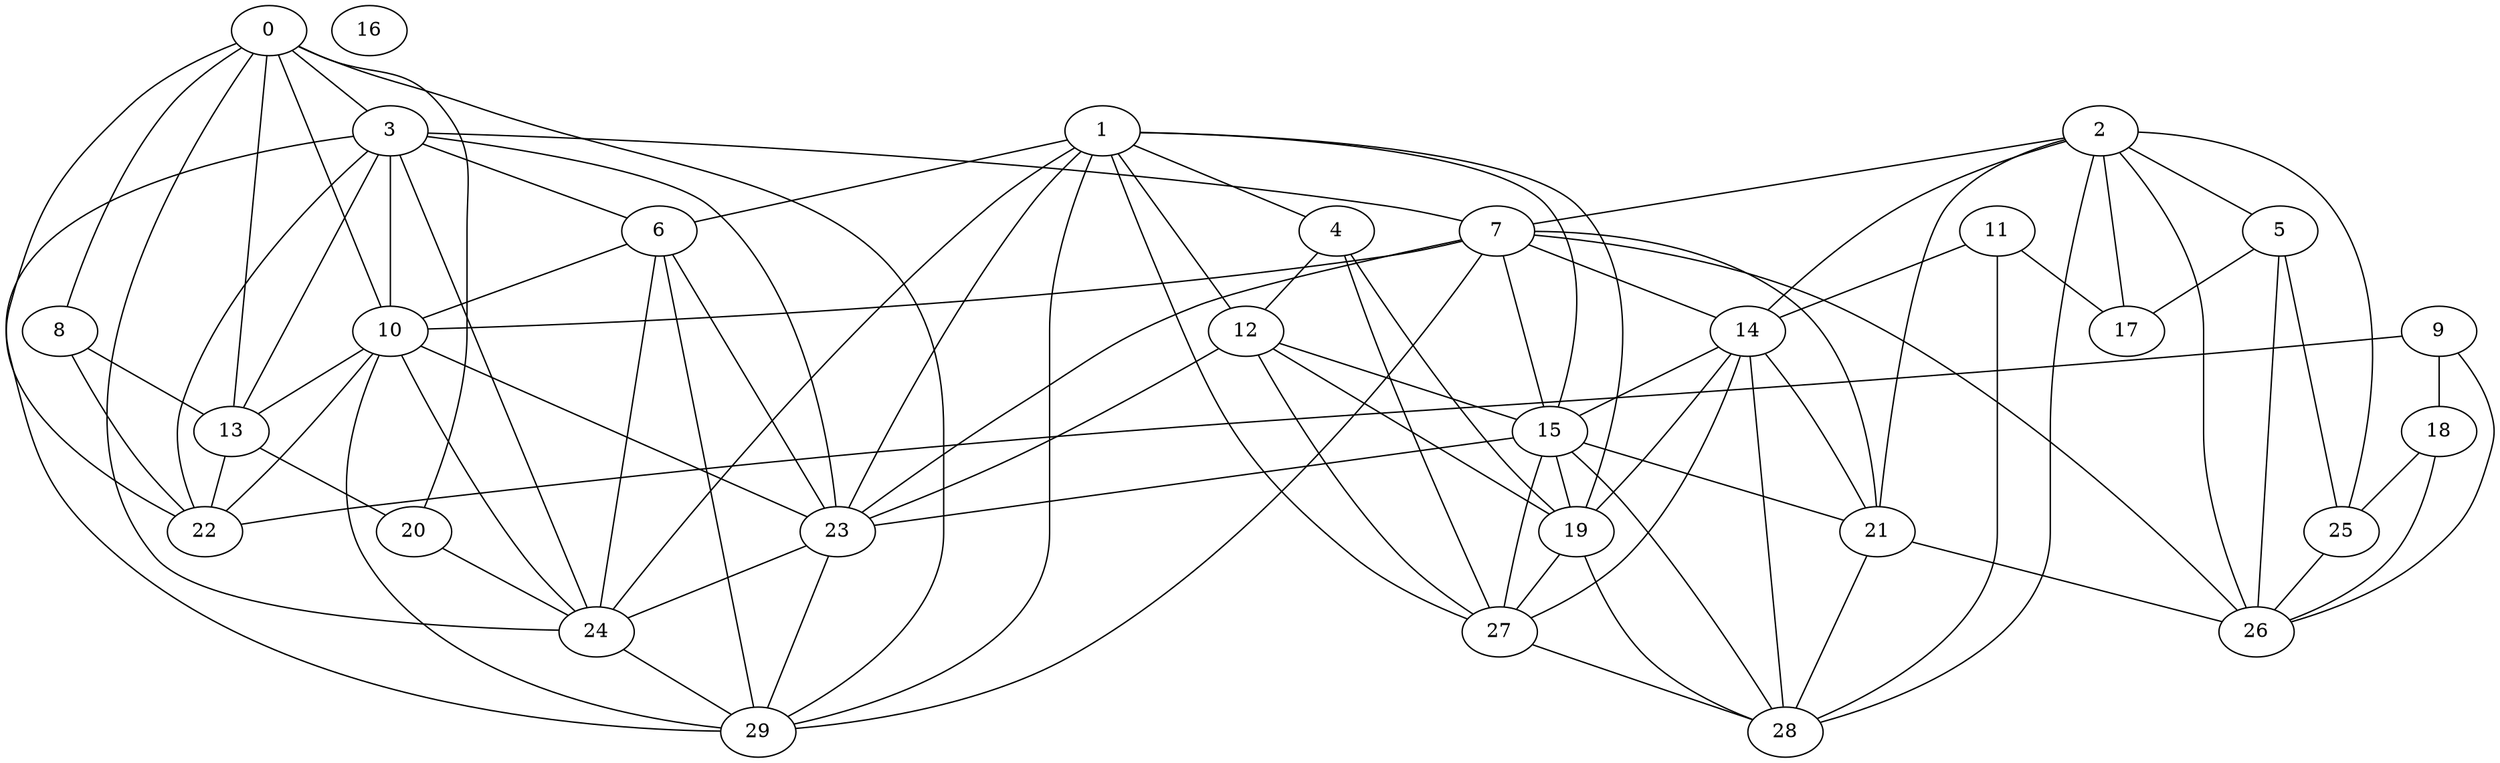 graph {
	0 [label=0]
	1 [label=1]
	2 [label=2]
	3 [label=3]
	4 [label=4]
	5 [label=5]
	6 [label=6]
	7 [label=7]
	8 [label=8]
	9 [label=9]
	10 [label=10]
	11 [label=11]
	12 [label=12]
	13 [label=13]
	14 [label=14]
	15 [label=15]
	16 [label=16]
	17 [label=17]
	18 [label=18]
	19 [label=19]
	20 [label=20]
	21 [label=21]
	22 [label=22]
	23 [label=23]
	24 [label=24]
	25 [label=25]
	26 [label=26]
	27 [label=27]
	28 [label=28]
	29 [label=29]
	0 -- 3
	0 -- 8
	0 -- 10
	0 -- 13
	0 -- 20
	0 -- 22
	0 -- 24
	0 -- 29
	1 -- 4
	1 -- 6
	1 -- 12
	1 -- 15
	1 -- 19
	1 -- 23
	1 -- 24
	1 -- 27
	1 -- 29
	2 -- 5
	2 -- 7
	2 -- 14
	2 -- 17
	2 -- 21
	2 -- 25
	2 -- 26
	2 -- 28
	3 -- 6
	3 -- 7
	3 -- 10
	3 -- 13
	3 -- 22
	3 -- 23
	3 -- 24
	3 -- 29
	4 -- 12
	4 -- 19
	4 -- 27
	5 -- 17
	5 -- 25
	5 -- 26
	6 -- 10
	6 -- 23
	6 -- 24
	6 -- 29
	7 -- 10
	7 -- 14
	7 -- 15
	7 -- 21
	7 -- 23
	7 -- 26
	7 -- 29
	8 -- 13
	8 -- 22
	9 -- 18
	9 -- 22
	9 -- 26
	10 -- 13
	10 -- 22
	10 -- 23
	10 -- 24
	10 -- 29
	11 -- 14
	11 -- 17
	11 -- 28
	12 -- 15
	12 -- 19
	12 -- 23
	12 -- 27
	13 -- 20
	13 -- 22
	14 -- 15
	14 -- 19
	14 -- 21
	14 -- 27
	14 -- 28
	15 -- 19
	15 -- 21
	15 -- 23
	15 -- 27
	15 -- 28
	18 -- 25
	18 -- 26
	19 -- 27
	19 -- 28
	20 -- 24
	21 -- 26
	21 -- 28
	23 -- 24
	23 -- 29
	24 -- 29
	25 -- 26
	27 -- 28
}

